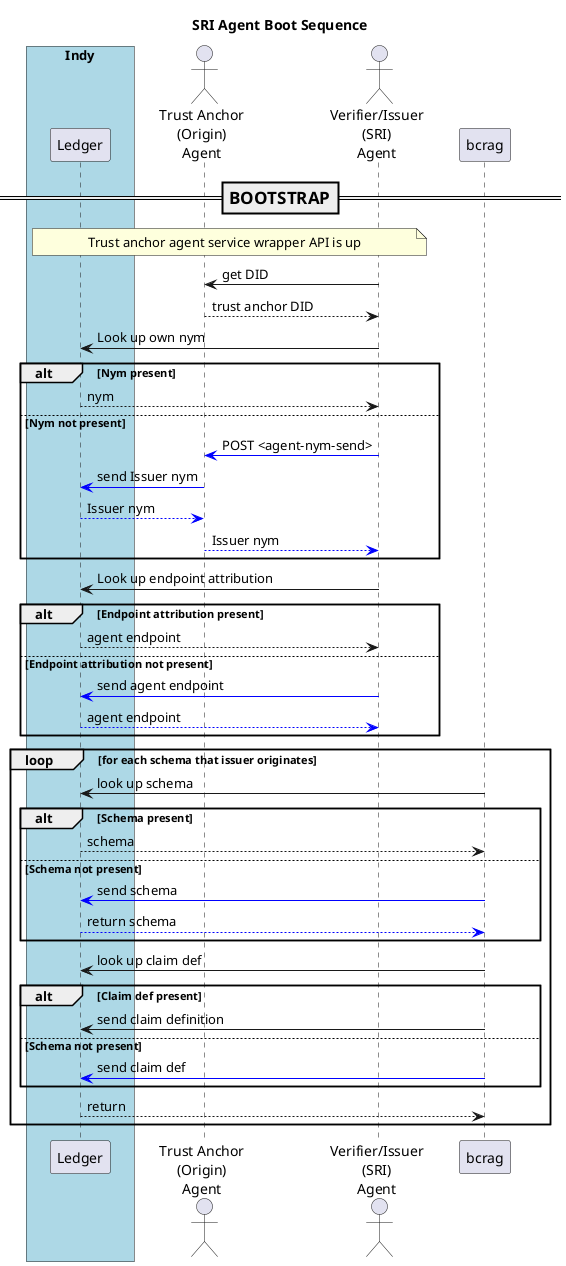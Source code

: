 @startuml
/'
Copyright 2017-2018 Government of Canada - Public Services and Procurement Canada - buyandsell.gc.ca

Licensed under the Apache License, Version 2.0 (the "License");
you may not use this file except in compliance with the License.
You may obtain a copy of the License at

http://www.apache.org/licenses/LICENSE-2.0

Unless required by applicable law or agreed to in writing, software
distributed under the License is distributed on an "AS IS" BASIS,
WITHOUT WARRANTIES OR CONDITIONS OF ANY KIND, either express or implied.
See the License for the specific language governing permissions and
limitations under the License.
'/

skinparam ParticipantPadding 20
skinparam BaloxPadding 20

title SRI Agent Boot Sequence


box "Indy" #LightBlue
    participant "Ledger" as ledger
endbox
actor "Trust Anchor\n(Origin)\nAgent" as tag
actor "Verifier/Issuer\n(SRI)\nAgent" as sag

=== BOOTSTRAP ==
note over ledger, sag
Trust anchor agent service wrapper API is up
endnote

sag -> tag: get DID
tag --> sag: trust anchor DID

sag -> ledger: Look up own nym
alt Nym present
    ledger --> sag: nym
else Nym not present
    sag -[#blue]> tag: POST <agent-nym-send>
    tag -[#blue]> ledger: send Issuer nym
    ledger --[#blue]> tag: Issuer nym
    tag --[#blue]> sag: Issuer nym
end

sag -> ledger: Look up endpoint attribution
alt Endpoint attribution present
    ledger --> sag: agent endpoint
else Endpoint attribution not present
    sag -[#blue]> ledger: send agent endpoint
    ledger --[#blue]> sag: agent endpoint
end

loop for each schema that issuer originates
    bcrag -> ledger: look up schema
    alt Schema present
        ledger --> bcrag: schema
    else Schema not present
        bcrag -[#blue]> ledger: send schema
        ledger --[#blue]> bcrag: return schema
    end

    bcrag -> ledger: look up claim def
    alt Claim def present
        bcrag -> ledger: send claim definition
    else Schema not present
        bcrag -[#blue]> ledger: send claim def
    end

    ledger --> bcrag: return
end

@enduml
